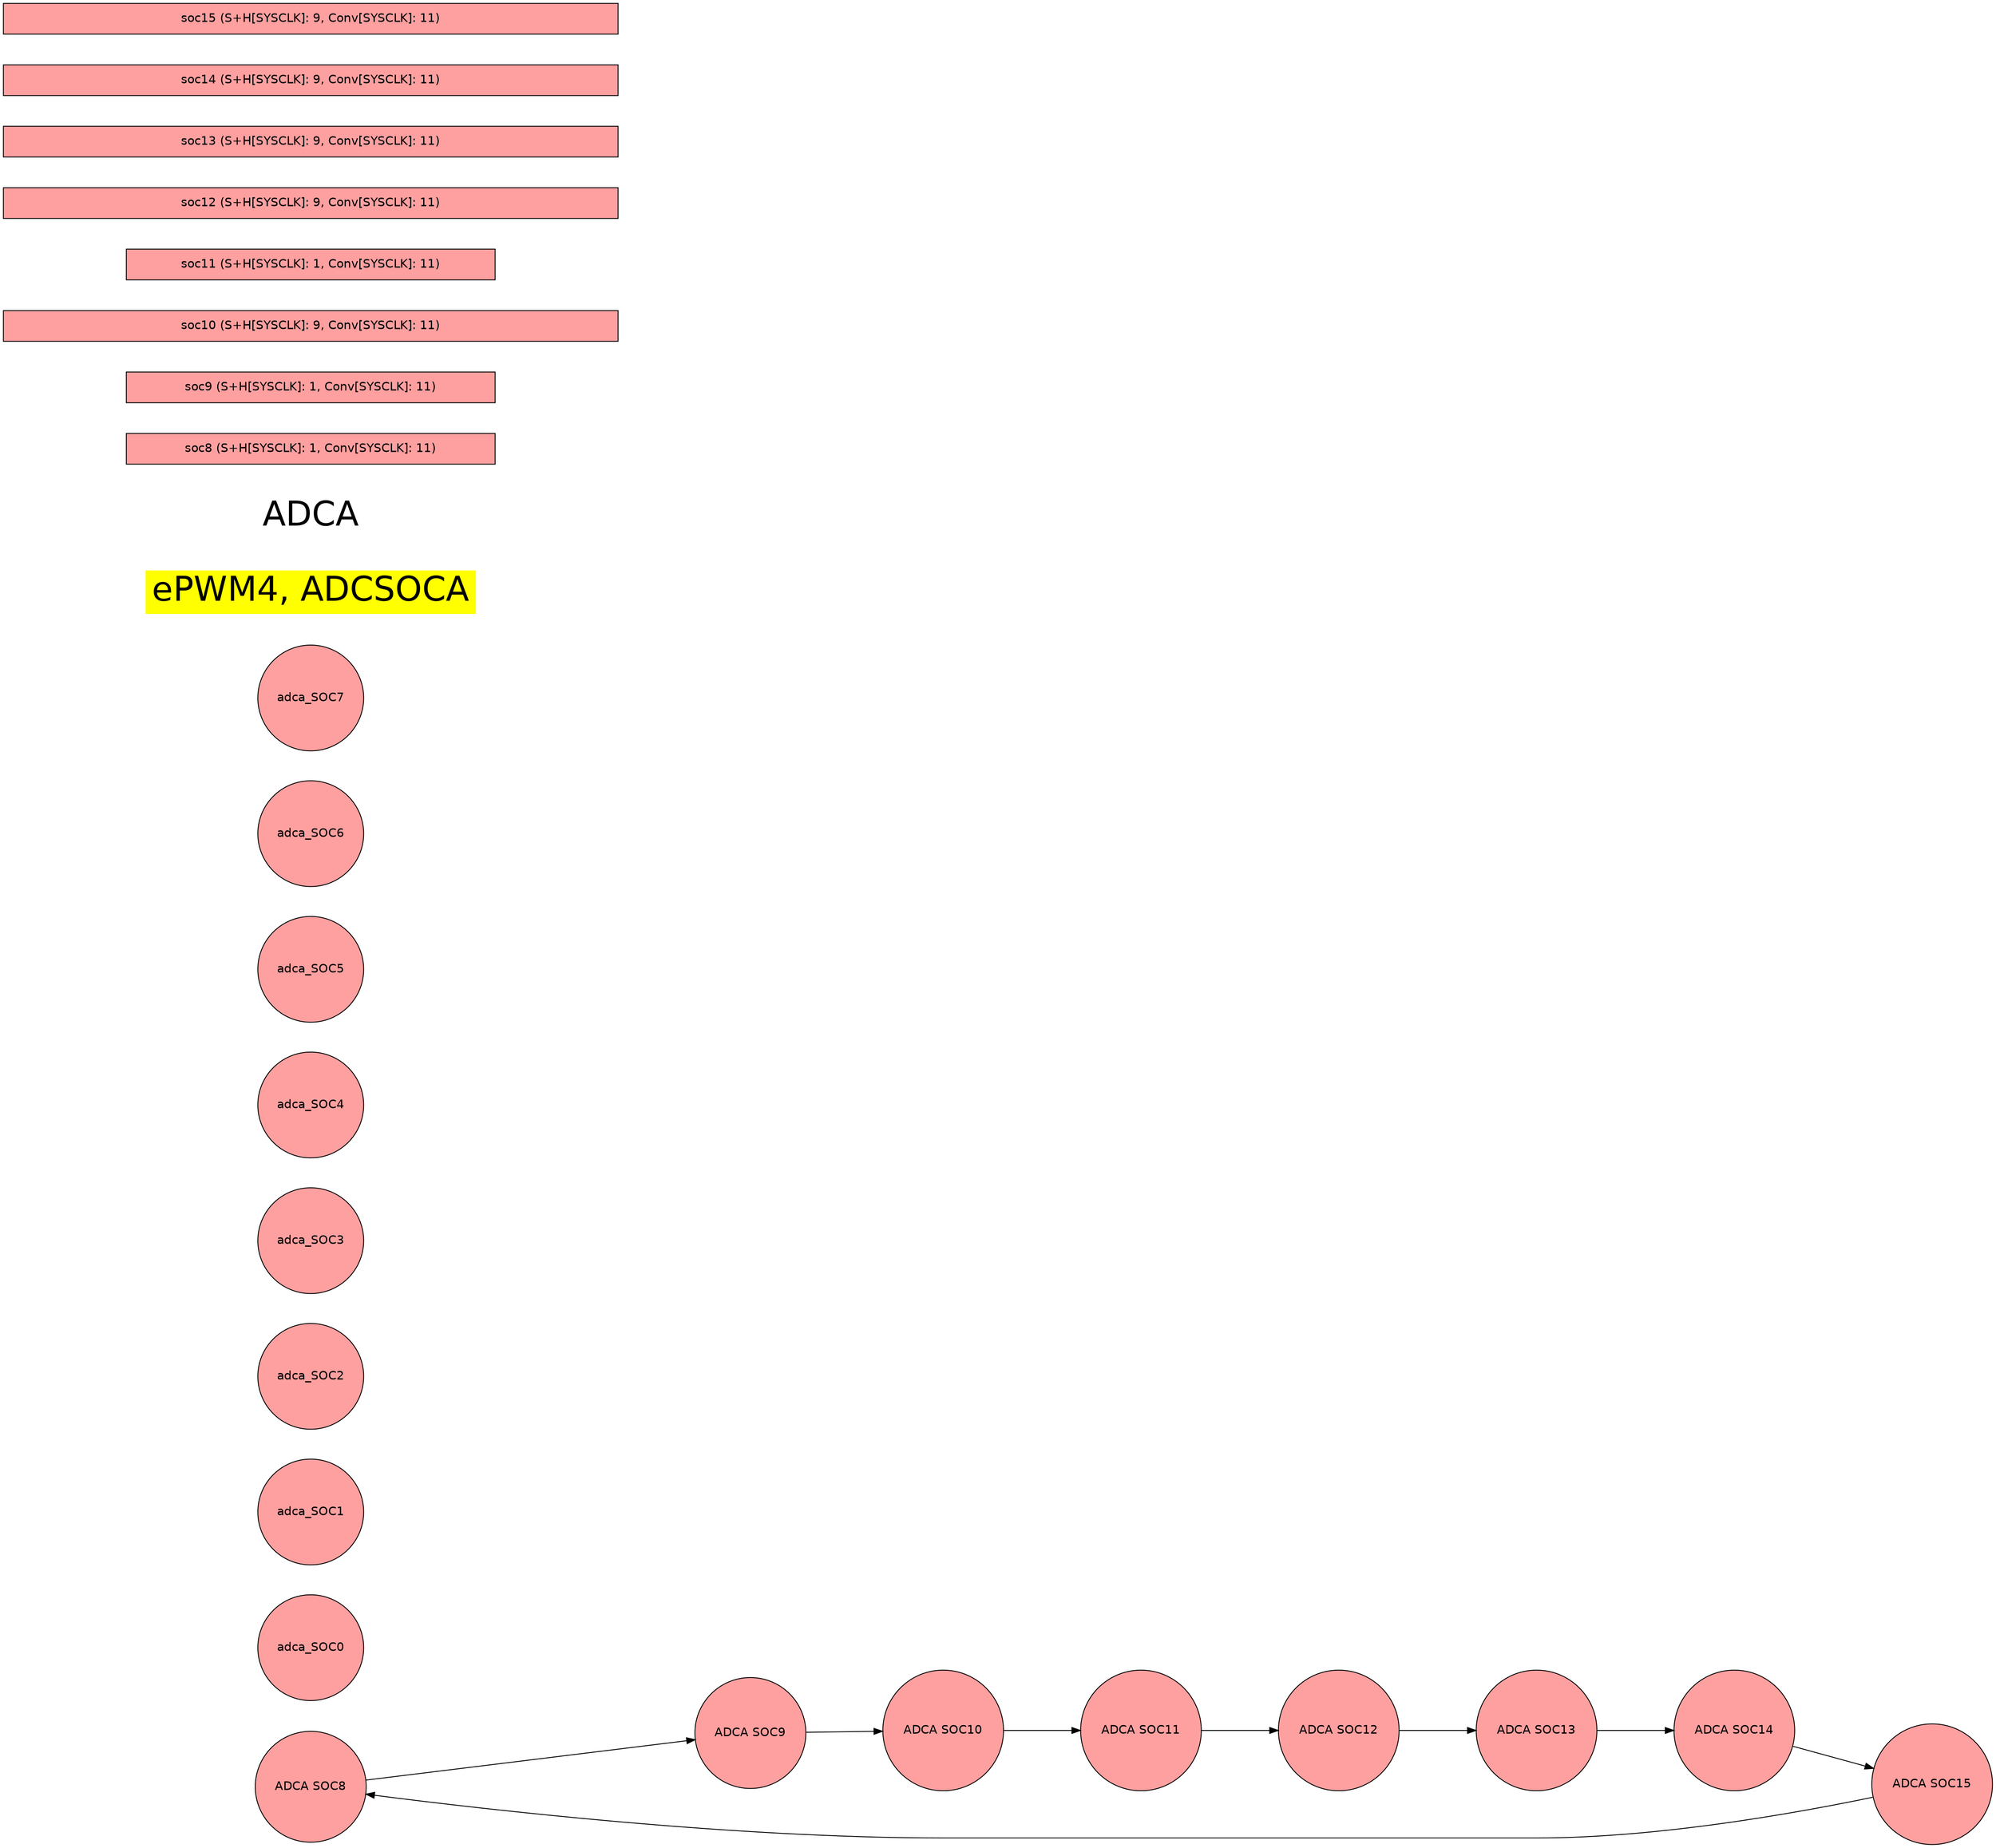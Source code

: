 digraph {
    graph [fontname = "helvetica"];
    node  [fontname = "helvetica"];
    edge  [fontname = "helvetica"];
    graph [mclimit=50 nodesep=0.5 rankdir=LR ranksep=1.25]

    node [shape = circle style=filled];

        adca_SOC8 [label="ADCA SOC8" fillcolor="#FFA0A0" pos="0.000,3.920!"]
        adca_SOC9 [label="ADCA SOC9" fillcolor="#FFA0A0" pos="2.772,2.772!"]
        adca_SOC10 [label="ADCA SOC10" fillcolor="#FFA0A0" pos="3.920,0.000!"]
        adca_SOC11 [label="ADCA SOC11" fillcolor="#FFA0A0" pos="2.772,-2.772!"]
        adca_SOC12 [label="ADCA SOC12" fillcolor="#FFA0A0" pos="0.000,-3.920!"]
        adca_SOC13 [label="ADCA SOC13" fillcolor="#FFA0A0" pos="-2.772,-2.772!"]
        adca_SOC14 [label="ADCA SOC14" fillcolor="#FFA0A0" pos="-3.920,-0.000!"]
        adca_SOC15 [label="ADCA SOC15" fillcolor="#FFA0A0" pos="-2.772,2.772!"]
        adca_SOC0 [fillcolor="#FFA0A0" pos="18.000, 3.920!"]
        adca_SOC1 [fillcolor="#FFA0A0" pos="18.000, 0.920!"]
        adca_SOC2 [fillcolor="#FFA0A0" pos="18.000, -2.080!"]
        adca_SOC3 [fillcolor="#FFA0A0" pos="18.000, -5.080!"]
        adca_SOC4 [fillcolor="#FFA0A0" pos="18.000, -8.080!"]
        adca_SOC5 [fillcolor="#FFA0A0" pos="18.000, -11.080!"]
        adca_SOC6 [fillcolor="#FFA0A0" pos="18.000, -14.080!"]
        adca_SOC7 [fillcolor="#FFA0A0" pos="18.000, -17.080!"]
        adca_SOC8 -> adca_SOC9
        adca_SOC9 -> adca_SOC10
        adca_SOC10 -> adca_SOC11
        adca_SOC11 -> adca_SOC12
        adca_SOC12 -> adca_SOC13
        adca_SOC13 -> adca_SOC14
        adca_SOC14 -> adca_SOC15
        adca_SOC15 -> adca_SOC8
    node [shape=rect style=filled];
        ADC_TRIGGER_EPWM4_SOCA[label="ePWM4, ADCSOCA" fillcolor="yellow"  fontsize="40" color="white" pos="24.000,-3.000!"]
          
        adca_ADC_TRIGGER_EPWM4_SOCA[label="ADCA"  fontsize="40" fillcolor="white" color="white" pos="24.000,-9.000!"]
          
        adca_ADC_TRIGGER_EPWM4_SOCA_soc8[label="soc8 (S+H[SYSCLK]: 1, Conv[SYSCLK]: 11)" fillcolor="#FFA0A0" width="6.000" pos="30.000,-9.000!"]
          
        adca_ADC_TRIGGER_EPWM4_SOCA_soc9[label="soc9 (S+H[SYSCLK]: 1, Conv[SYSCLK]: 11)" fillcolor="#FFA0A0" width="6.000" pos="36.000,-9.000!"]
          
        adca_ADC_TRIGGER_EPWM4_SOCA_soc10[label="soc10 (S+H[SYSCLK]: 9, Conv[SYSCLK]: 11)" fillcolor="#FFA0A0" width="10.000" pos="44.000,-9.000!"]
          
        adca_ADC_TRIGGER_EPWM4_SOCA_soc11[label="soc11 (S+H[SYSCLK]: 1, Conv[SYSCLK]: 11)" fillcolor="#FFA0A0" width="6.000" pos="52.000,-9.000!"]
          
        adca_ADC_TRIGGER_EPWM4_SOCA_soc12[label="soc12 (S+H[SYSCLK]: 9, Conv[SYSCLK]: 11)" fillcolor="#FFA0A0" width="10.000" pos="60.000,-9.000!"]
          
        adca_ADC_TRIGGER_EPWM4_SOCA_soc13[label="soc13 (S+H[SYSCLK]: 9, Conv[SYSCLK]: 11)" fillcolor="#FFA0A0" width="10.000" pos="70.000,-9.000!"]
          
        adca_ADC_TRIGGER_EPWM4_SOCA_soc14[label="soc14 (S+H[SYSCLK]: 9, Conv[SYSCLK]: 11)" fillcolor="#FFA0A0" width="10.000" pos="80.000,-9.000!"]
          
        adca_ADC_TRIGGER_EPWM4_SOCA_soc15[label="soc15 (S+H[SYSCLK]: 9, Conv[SYSCLK]: 11)" fillcolor="#FFA0A0" width="10.000" pos="90.000,-9.000!"]
}
